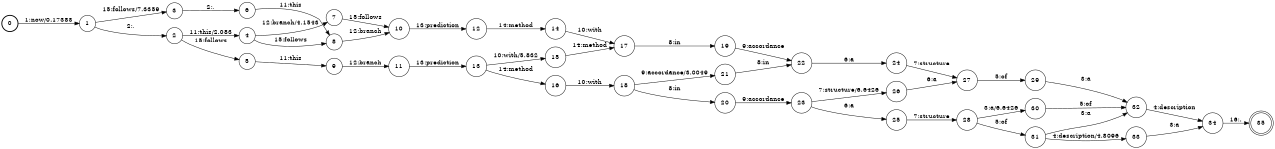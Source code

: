 digraph FST {
rankdir = LR;
size = "8.5,11";
label = "";
center = 1;
orientation = Portrait;
ranksep = "0.4";
nodesep = "0.25";
0 [label = "0", shape = circle, style = bold, fontsize = 14]
	0 -> 1 [label = "1:now/0.17383", fontsize = 14];
1 [label = "1", shape = circle, style = solid, fontsize = 14]
	1 -> 2 [label = "2:,", fontsize = 14];
	1 -> 3 [label = "15:follows/7.3359", fontsize = 14];
2 [label = "2", shape = circle, style = solid, fontsize = 14]
	2 -> 4 [label = "11:this/2.083", fontsize = 14];
	2 -> 5 [label = "15:follows", fontsize = 14];
3 [label = "3", shape = circle, style = solid, fontsize = 14]
	3 -> 6 [label = "2:,", fontsize = 14];
4 [label = "4", shape = circle, style = solid, fontsize = 14]
	4 -> 7 [label = "12:branch/4.1543", fontsize = 14];
	4 -> 8 [label = "15:follows", fontsize = 14];
5 [label = "5", shape = circle, style = solid, fontsize = 14]
	5 -> 9 [label = "11:this", fontsize = 14];
6 [label = "6", shape = circle, style = solid, fontsize = 14]
	6 -> 8 [label = "11:this", fontsize = 14];
7 [label = "7", shape = circle, style = solid, fontsize = 14]
	7 -> 10 [label = "15:follows", fontsize = 14];
8 [label = "8", shape = circle, style = solid, fontsize = 14]
	8 -> 10 [label = "12:branch", fontsize = 14];
9 [label = "9", shape = circle, style = solid, fontsize = 14]
	9 -> 11 [label = "12:branch", fontsize = 14];
10 [label = "10", shape = circle, style = solid, fontsize = 14]
	10 -> 12 [label = "13:prediction", fontsize = 14];
11 [label = "11", shape = circle, style = solid, fontsize = 14]
	11 -> 13 [label = "13:prediction", fontsize = 14];
12 [label = "12", shape = circle, style = solid, fontsize = 14]
	12 -> 14 [label = "14:method", fontsize = 14];
13 [label = "13", shape = circle, style = solid, fontsize = 14]
	13 -> 15 [label = "10:with/5.832", fontsize = 14];
	13 -> 16 [label = "14:method", fontsize = 14];
14 [label = "14", shape = circle, style = solid, fontsize = 14]
	14 -> 17 [label = "10:with", fontsize = 14];
15 [label = "15", shape = circle, style = solid, fontsize = 14]
	15 -> 17 [label = "14:method", fontsize = 14];
16 [label = "16", shape = circle, style = solid, fontsize = 14]
	16 -> 18 [label = "10:with", fontsize = 14];
17 [label = "17", shape = circle, style = solid, fontsize = 14]
	17 -> 19 [label = "8:in", fontsize = 14];
18 [label = "18", shape = circle, style = solid, fontsize = 14]
	18 -> 20 [label = "8:in", fontsize = 14];
	18 -> 21 [label = "9:accordance/3.0049", fontsize = 14];
19 [label = "19", shape = circle, style = solid, fontsize = 14]
	19 -> 22 [label = "9:accordance", fontsize = 14];
20 [label = "20", shape = circle, style = solid, fontsize = 14]
	20 -> 23 [label = "9:accordance", fontsize = 14];
21 [label = "21", shape = circle, style = solid, fontsize = 14]
	21 -> 22 [label = "8:in", fontsize = 14];
22 [label = "22", shape = circle, style = solid, fontsize = 14]
	22 -> 24 [label = "6:a", fontsize = 14];
23 [label = "23", shape = circle, style = solid, fontsize = 14]
	23 -> 25 [label = "6:a", fontsize = 14];
	23 -> 26 [label = "7:structure/6.6426", fontsize = 14];
24 [label = "24", shape = circle, style = solid, fontsize = 14]
	24 -> 27 [label = "7:structure", fontsize = 14];
25 [label = "25", shape = circle, style = solid, fontsize = 14]
	25 -> 28 [label = "7:structure", fontsize = 14];
26 [label = "26", shape = circle, style = solid, fontsize = 14]
	26 -> 27 [label = "6:a", fontsize = 14];
27 [label = "27", shape = circle, style = solid, fontsize = 14]
	27 -> 29 [label = "5:of", fontsize = 14];
28 [label = "28", shape = circle, style = solid, fontsize = 14]
	28 -> 31 [label = "5:of", fontsize = 14];
	28 -> 30 [label = "3:a/6.6426", fontsize = 14];
29 [label = "29", shape = circle, style = solid, fontsize = 14]
	29 -> 32 [label = "3:a", fontsize = 14];
30 [label = "30", shape = circle, style = solid, fontsize = 14]
	30 -> 32 [label = "5:of", fontsize = 14];
31 [label = "31", shape = circle, style = solid, fontsize = 14]
	31 -> 33 [label = "4:description/4.8096", fontsize = 14];
	31 -> 32 [label = "3:a", fontsize = 14];
32 [label = "32", shape = circle, style = solid, fontsize = 14]
	32 -> 34 [label = "4:description", fontsize = 14];
33 [label = "33", shape = circle, style = solid, fontsize = 14]
	33 -> 34 [label = "3:a", fontsize = 14];
34 [label = "34", shape = circle, style = solid, fontsize = 14]
	34 -> 35 [label = "16:.", fontsize = 14];
35 [label = "35", shape = doublecircle, style = solid, fontsize = 14]
}
